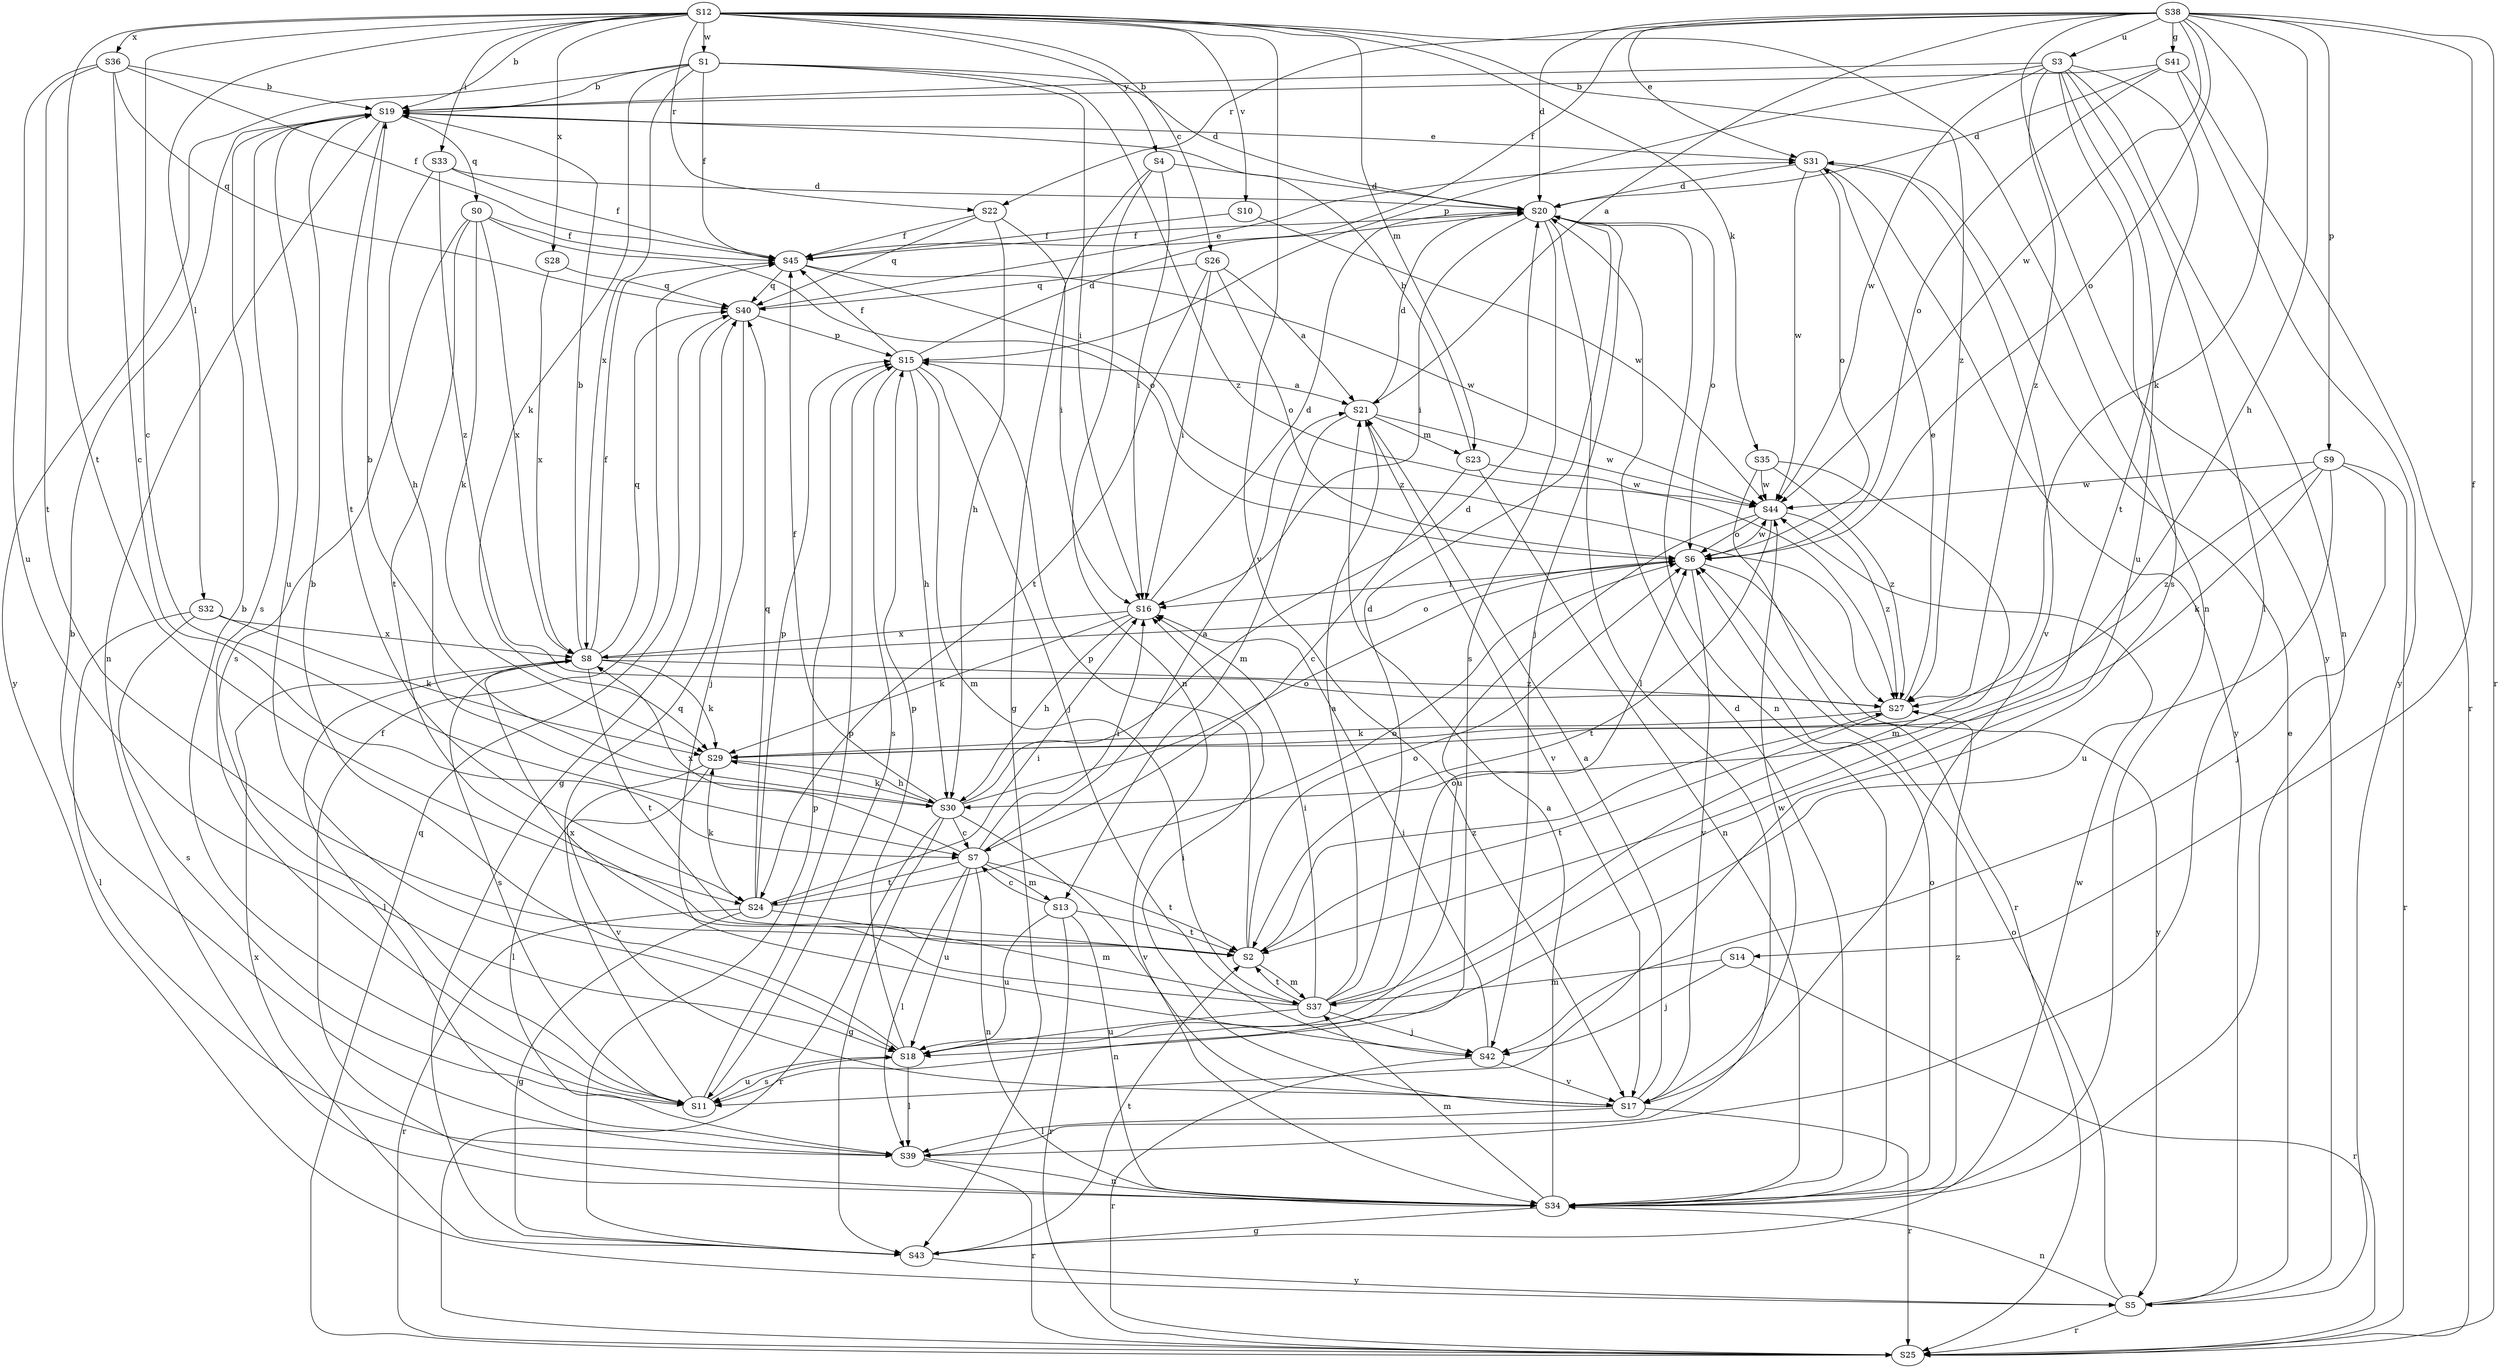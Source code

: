 strict digraph  {
S12;
S38;
S21;
S19;
S26;
S7;
S20;
S31;
S14;
S45;
S41;
S43;
S30;
S33;
S16;
S42;
S35;
S29;
S32;
S39;
S23;
S13;
S37;
S34;
S6;
S9;
S15;
S0;
S40;
S22;
S25;
S11;
S24;
S2;
S3;
S18;
S10;
S17;
S1;
S44;
S28;
S36;
S8;
S4;
S5;
S27;
S12 -> S19  [label=b];
S12 -> S26  [label=c];
S12 -> S7  [label=c];
S12 -> S33  [label=i];
S12 -> S35  [label=k];
S12 -> S32  [label=l];
S12 -> S23  [label=m];
S12 -> S34  [label=n];
S12 -> S22  [label=r];
S12 -> S24  [label=t];
S12 -> S10  [label=v];
S12 -> S17  [label=v];
S12 -> S1  [label=w];
S12 -> S28  [label=x];
S12 -> S36  [label=x];
S12 -> S4  [label=y];
S12 -> S27  [label=z];
S38 -> S21  [label=a];
S38 -> S20  [label=d];
S38 -> S31  [label=e];
S38 -> S14  [label=f];
S38 -> S45  [label=f];
S38 -> S41  [label=g];
S38 -> S30  [label=h];
S38 -> S29  [label=k];
S38 -> S6  [label=o];
S38 -> S9  [label=p];
S38 -> S22  [label=r];
S38 -> S25  [label=r];
S38 -> S3  [label=u];
S38 -> S44  [label=w];
S38 -> S5  [label=y];
S21 -> S20  [label=d];
S21 -> S23  [label=m];
S21 -> S13  [label=m];
S21 -> S17  [label=v];
S21 -> S44  [label=w];
S19 -> S31  [label=e];
S19 -> S34  [label=n];
S19 -> S0  [label=q];
S19 -> S11  [label=s];
S19 -> S24  [label=t];
S19 -> S18  [label=u];
S26 -> S21  [label=a];
S26 -> S16  [label=i];
S26 -> S6  [label=o];
S26 -> S40  [label=q];
S26 -> S24  [label=t];
S7 -> S21  [label=a];
S7 -> S16  [label=i];
S7 -> S39  [label=l];
S7 -> S13  [label=m];
S7 -> S34  [label=n];
S7 -> S24  [label=t];
S7 -> S2  [label=t];
S7 -> S18  [label=u];
S7 -> S8  [label=x];
S20 -> S45  [label=f];
S20 -> S16  [label=i];
S20 -> S42  [label=j];
S20 -> S39  [label=l];
S20 -> S34  [label=n];
S20 -> S6  [label=o];
S20 -> S11  [label=s];
S31 -> S20  [label=d];
S31 -> S6  [label=o];
S31 -> S17  [label=v];
S31 -> S44  [label=w];
S31 -> S5  [label=y];
S14 -> S42  [label=j];
S14 -> S37  [label=m];
S14 -> S25  [label=r];
S45 -> S40  [label=q];
S45 -> S44  [label=w];
S45 -> S27  [label=z];
S41 -> S19  [label=b];
S41 -> S20  [label=d];
S41 -> S6  [label=o];
S41 -> S25  [label=r];
S41 -> S5  [label=y];
S43 -> S15  [label=p];
S43 -> S2  [label=t];
S43 -> S44  [label=w];
S43 -> S8  [label=x];
S43 -> S5  [label=y];
S30 -> S19  [label=b];
S30 -> S7  [label=c];
S30 -> S20  [label=d];
S30 -> S45  [label=f];
S30 -> S43  [label=g];
S30 -> S29  [label=k];
S30 -> S6  [label=o];
S30 -> S25  [label=r];
S30 -> S17  [label=v];
S33 -> S20  [label=d];
S33 -> S45  [label=f];
S33 -> S30  [label=h];
S33 -> S27  [label=z];
S16 -> S20  [label=d];
S16 -> S30  [label=h];
S16 -> S29  [label=k];
S16 -> S8  [label=x];
S42 -> S16  [label=i];
S42 -> S25  [label=r];
S42 -> S17  [label=v];
S35 -> S37  [label=m];
S35 -> S25  [label=r];
S35 -> S44  [label=w];
S35 -> S27  [label=z];
S29 -> S30  [label=h];
S29 -> S39  [label=l];
S29 -> S17  [label=v];
S32 -> S29  [label=k];
S32 -> S39  [label=l];
S32 -> S11  [label=s];
S32 -> S8  [label=x];
S39 -> S19  [label=b];
S39 -> S34  [label=n];
S39 -> S25  [label=r];
S23 -> S19  [label=b];
S23 -> S7  [label=c];
S23 -> S34  [label=n];
S23 -> S44  [label=w];
S13 -> S7  [label=c];
S13 -> S34  [label=n];
S13 -> S25  [label=r];
S13 -> S2  [label=t];
S13 -> S18  [label=u];
S37 -> S21  [label=a];
S37 -> S20  [label=d];
S37 -> S16  [label=i];
S37 -> S42  [label=j];
S37 -> S6  [label=o];
S37 -> S2  [label=t];
S37 -> S18  [label=u];
S37 -> S8  [label=x];
S34 -> S21  [label=a];
S34 -> S20  [label=d];
S34 -> S45  [label=f];
S34 -> S43  [label=g];
S34 -> S37  [label=m];
S34 -> S6  [label=o];
S34 -> S27  [label=z];
S6 -> S16  [label=i];
S6 -> S17  [label=v];
S6 -> S44  [label=w];
S6 -> S5  [label=y];
S9 -> S42  [label=j];
S9 -> S29  [label=k];
S9 -> S25  [label=r];
S9 -> S18  [label=u];
S9 -> S44  [label=w];
S9 -> S27  [label=z];
S15 -> S21  [label=a];
S15 -> S20  [label=d];
S15 -> S45  [label=f];
S15 -> S30  [label=h];
S15 -> S42  [label=j];
S15 -> S37  [label=m];
S15 -> S11  [label=s];
S0 -> S45  [label=f];
S0 -> S29  [label=k];
S0 -> S6  [label=o];
S0 -> S11  [label=s];
S0 -> S2  [label=t];
S0 -> S8  [label=x];
S40 -> S31  [label=e];
S40 -> S43  [label=g];
S40 -> S42  [label=j];
S40 -> S15  [label=p];
S22 -> S45  [label=f];
S22 -> S30  [label=h];
S22 -> S16  [label=i];
S22 -> S40  [label=q];
S25 -> S40  [label=q];
S11 -> S19  [label=b];
S11 -> S15  [label=p];
S11 -> S40  [label=q];
S11 -> S18  [label=u];
S24 -> S43  [label=g];
S24 -> S16  [label=i];
S24 -> S29  [label=k];
S24 -> S37  [label=m];
S24 -> S6  [label=o];
S24 -> S15  [label=p];
S24 -> S40  [label=q];
S24 -> S25  [label=r];
S2 -> S37  [label=m];
S2 -> S6  [label=o];
S2 -> S15  [label=p];
S2 -> S27  [label=z];
S3 -> S19  [label=b];
S3 -> S39  [label=l];
S3 -> S34  [label=n];
S3 -> S15  [label=p];
S3 -> S11  [label=s];
S3 -> S2  [label=t];
S3 -> S18  [label=u];
S3 -> S44  [label=w];
S3 -> S27  [label=z];
S18 -> S19  [label=b];
S18 -> S39  [label=l];
S18 -> S15  [label=p];
S18 -> S11  [label=s];
S10 -> S45  [label=f];
S10 -> S44  [label=w];
S17 -> S21  [label=a];
S17 -> S16  [label=i];
S17 -> S39  [label=l];
S17 -> S25  [label=r];
S17 -> S44  [label=w];
S1 -> S19  [label=b];
S1 -> S20  [label=d];
S1 -> S45  [label=f];
S1 -> S16  [label=i];
S1 -> S29  [label=k];
S1 -> S8  [label=x];
S1 -> S5  [label=y];
S1 -> S27  [label=z];
S44 -> S6  [label=o];
S44 -> S2  [label=t];
S44 -> S18  [label=u];
S44 -> S27  [label=z];
S28 -> S40  [label=q];
S28 -> S8  [label=x];
S36 -> S19  [label=b];
S36 -> S7  [label=c];
S36 -> S45  [label=f];
S36 -> S40  [label=q];
S36 -> S2  [label=t];
S36 -> S18  [label=u];
S8 -> S19  [label=b];
S8 -> S45  [label=f];
S8 -> S29  [label=k];
S8 -> S39  [label=l];
S8 -> S6  [label=o];
S8 -> S40  [label=q];
S8 -> S11  [label=s];
S8 -> S2  [label=t];
S8 -> S27  [label=z];
S4 -> S20  [label=d];
S4 -> S43  [label=g];
S4 -> S16  [label=i];
S4 -> S34  [label=n];
S5 -> S31  [label=e];
S5 -> S34  [label=n];
S5 -> S6  [label=o];
S5 -> S25  [label=r];
S27 -> S31  [label=e];
S27 -> S29  [label=k];
S27 -> S2  [label=t];
}
